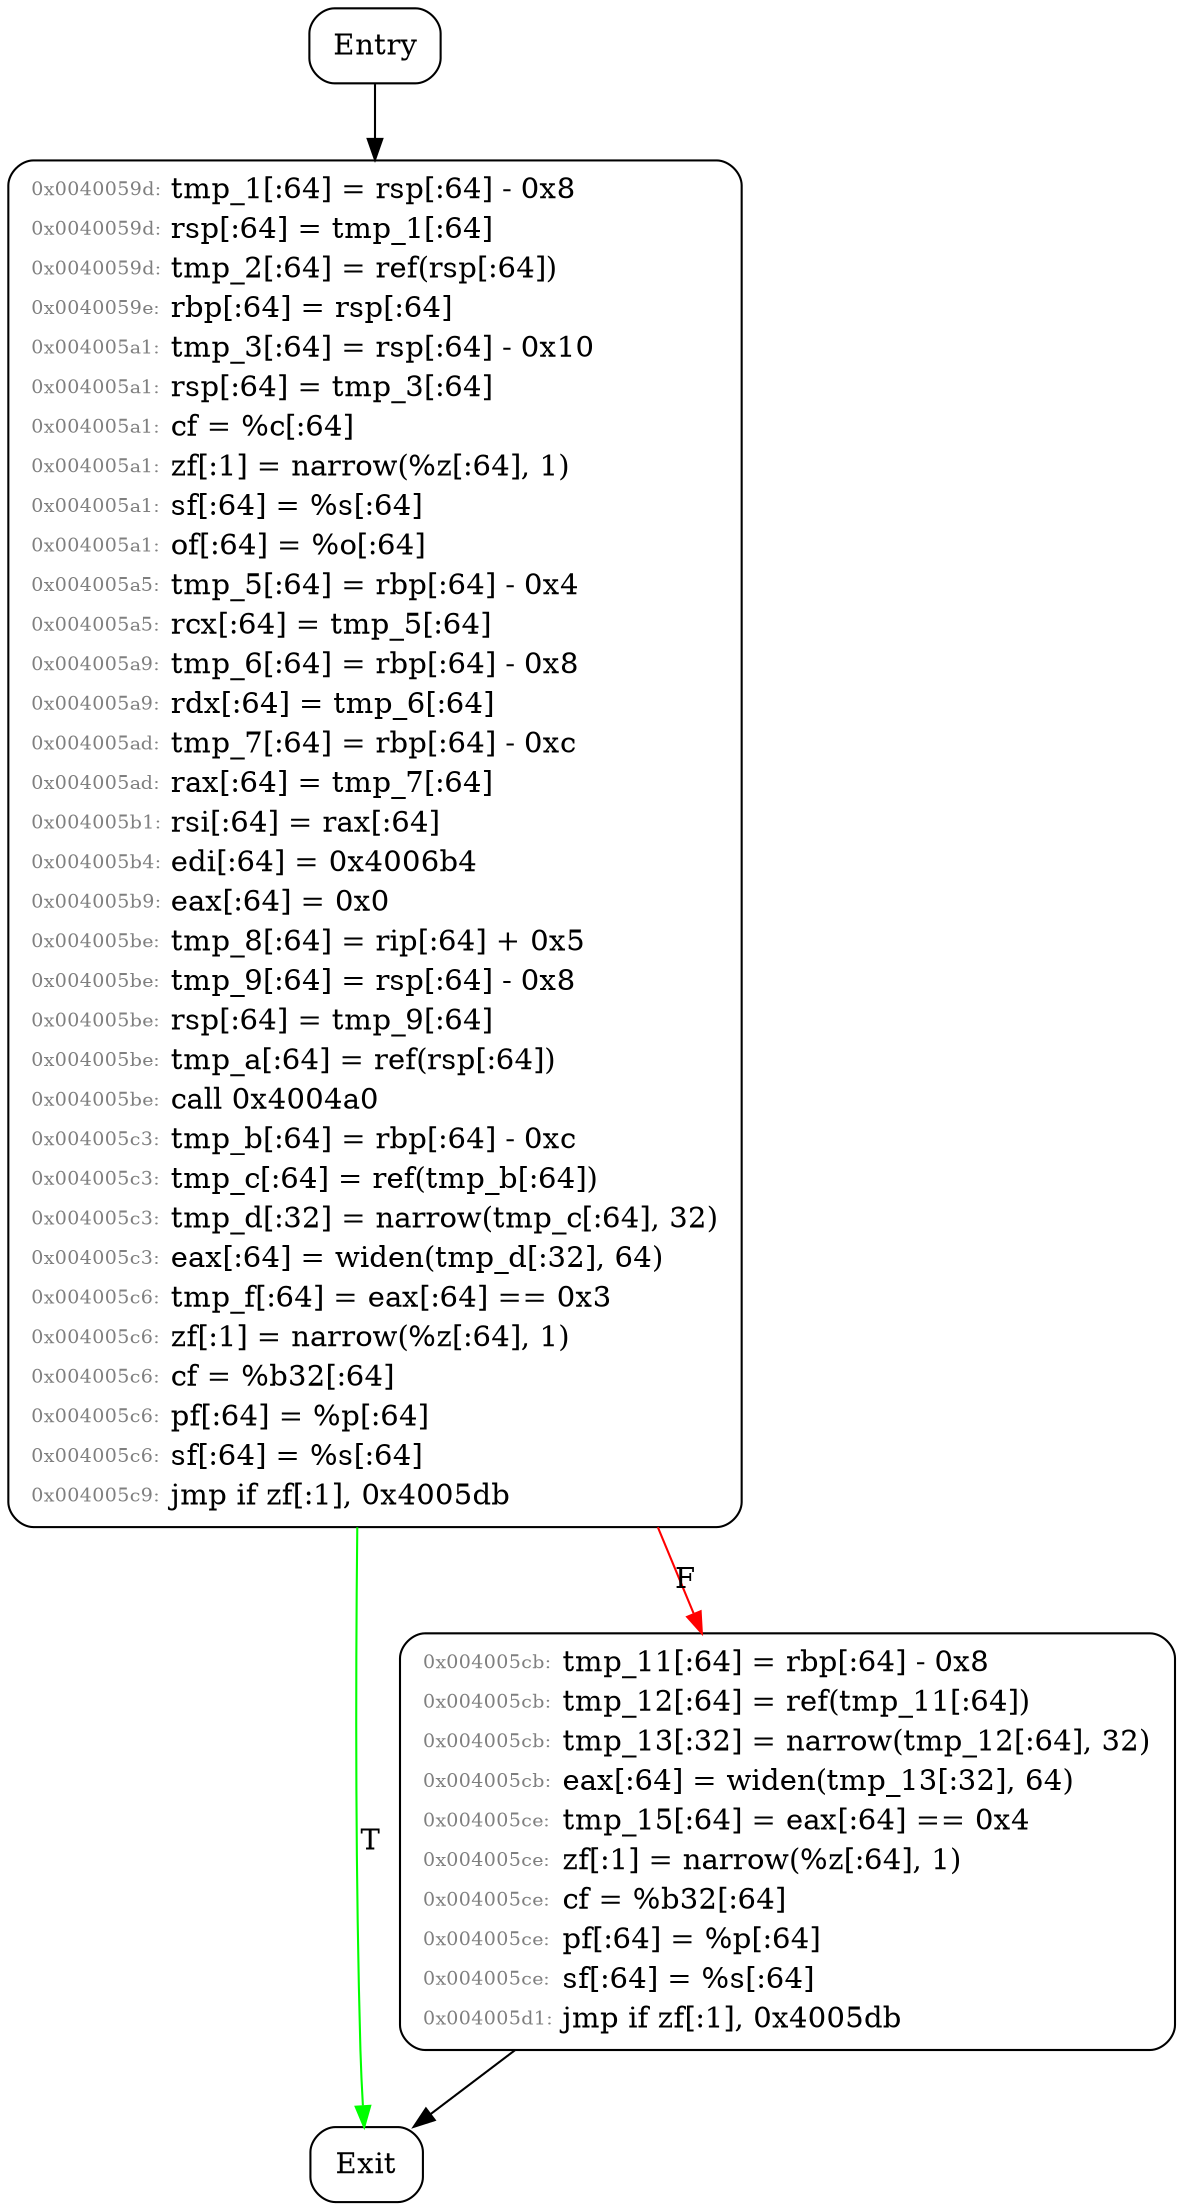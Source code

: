 digraph cfg {
splines="true";
n0[style=rounded label=<<table border="0" cellborder="0" cellpadding="1"><tr><td>Entry</td></tr></table>> shape=box color=black];
n1[style=rounded label=<<table border="0" cellborder="0" cellpadding="1"><tr><td>Exit</td></tr></table>> shape=box color=black];
n2[style=rounded label=<<table border="0" cellborder="0" cellpadding="1"><tr><td align="left" cellspacing="1"><font color="grey50"
            point-size="9">0x0040059d:</font></td><td align="left">tmp_1[:64] = rsp[:64] - 0x8</td></tr><tr><td align="left" cellspacing="1"><font color="grey50"
            point-size="9">0x0040059d:</font></td><td align="left">rsp[:64] = tmp_1[:64]</td></tr><tr><td align="left" cellspacing="1"><font color="grey50"
            point-size="9">0x0040059d:</font></td><td align="left">tmp_2[:64] = ref(rsp[:64])</td></tr><tr><td align="left" cellspacing="1"><font color="grey50"
            point-size="9">0x0040059e:</font></td><td align="left">rbp[:64] = rsp[:64]</td></tr><tr><td align="left" cellspacing="1"><font color="grey50"
            point-size="9">0x004005a1:</font></td><td align="left">tmp_3[:64] = rsp[:64] - 0x10</td></tr><tr><td align="left" cellspacing="1"><font color="grey50"
            point-size="9">0x004005a1:</font></td><td align="left">rsp[:64] = tmp_3[:64]</td></tr><tr><td align="left" cellspacing="1"><font color="grey50"
            point-size="9">0x004005a1:</font></td><td align="left">cf = %c[:64]</td></tr><tr><td align="left" cellspacing="1"><font color="grey50"
            point-size="9">0x004005a1:</font></td><td align="left">zf[:1] = narrow(%z[:64], 1)</td></tr><tr><td align="left" cellspacing="1"><font color="grey50"
            point-size="9">0x004005a1:</font></td><td align="left">sf[:64] = %s[:64]</td></tr><tr><td align="left" cellspacing="1"><font color="grey50"
            point-size="9">0x004005a1:</font></td><td align="left">of[:64] = %o[:64]</td></tr><tr><td align="left" cellspacing="1"><font color="grey50"
            point-size="9">0x004005a5:</font></td><td align="left">tmp_5[:64] = rbp[:64] - 0x4</td></tr><tr><td align="left" cellspacing="1"><font color="grey50"
            point-size="9">0x004005a5:</font></td><td align="left">rcx[:64] = tmp_5[:64]</td></tr><tr><td align="left" cellspacing="1"><font color="grey50"
            point-size="9">0x004005a9:</font></td><td align="left">tmp_6[:64] = rbp[:64] - 0x8</td></tr><tr><td align="left" cellspacing="1"><font color="grey50"
            point-size="9">0x004005a9:</font></td><td align="left">rdx[:64] = tmp_6[:64]</td></tr><tr><td align="left" cellspacing="1"><font color="grey50"
            point-size="9">0x004005ad:</font></td><td align="left">tmp_7[:64] = rbp[:64] - 0xc</td></tr><tr><td align="left" cellspacing="1"><font color="grey50"
            point-size="9">0x004005ad:</font></td><td align="left">rax[:64] = tmp_7[:64]</td></tr><tr><td align="left" cellspacing="1"><font color="grey50"
            point-size="9">0x004005b1:</font></td><td align="left">rsi[:64] = rax[:64]</td></tr><tr><td align="left" cellspacing="1"><font color="grey50"
            point-size="9">0x004005b4:</font></td><td align="left">edi[:64] = 0x4006b4</td></tr><tr><td align="left" cellspacing="1"><font color="grey50"
            point-size="9">0x004005b9:</font></td><td align="left">eax[:64] = 0x0</td></tr><tr><td align="left" cellspacing="1"><font color="grey50"
            point-size="9">0x004005be:</font></td><td align="left">tmp_8[:64] = rip[:64] + 0x5</td></tr><tr><td align="left" cellspacing="1"><font color="grey50"
            point-size="9">0x004005be:</font></td><td align="left">tmp_9[:64] = rsp[:64] - 0x8</td></tr><tr><td align="left" cellspacing="1"><font color="grey50"
            point-size="9">0x004005be:</font></td><td align="left">rsp[:64] = tmp_9[:64]</td></tr><tr><td align="left" cellspacing="1"><font color="grey50"
            point-size="9">0x004005be:</font></td><td align="left">tmp_a[:64] = ref(rsp[:64])</td></tr><tr><td align="left" cellspacing="1"><font color="grey50"
            point-size="9">0x004005be:</font></td><td align="left">call 0x4004a0</td></tr><tr><td align="left" cellspacing="1"><font color="grey50"
            point-size="9">0x004005c3:</font></td><td align="left">tmp_b[:64] = rbp[:64] - 0xc</td></tr><tr><td align="left" cellspacing="1"><font color="grey50"
            point-size="9">0x004005c3:</font></td><td align="left">tmp_c[:64] = ref(tmp_b[:64])</td></tr><tr><td align="left" cellspacing="1"><font color="grey50"
            point-size="9">0x004005c3:</font></td><td align="left">tmp_d[:32] = narrow(tmp_c[:64], 32)</td></tr><tr><td align="left" cellspacing="1"><font color="grey50"
            point-size="9">0x004005c3:</font></td><td align="left">eax[:64] = widen(tmp_d[:32], 64)</td></tr><tr><td align="left" cellspacing="1"><font color="grey50"
            point-size="9">0x004005c6:</font></td><td align="left">tmp_f[:64] = eax[:64] == 0x3</td></tr><tr><td align="left" cellspacing="1"><font color="grey50"
            point-size="9">0x004005c6:</font></td><td align="left">zf[:1] = narrow(%z[:64], 1)</td></tr><tr><td align="left" cellspacing="1"><font color="grey50"
            point-size="9">0x004005c6:</font></td><td align="left">cf = %b32[:64]</td></tr><tr><td align="left" cellspacing="1"><font color="grey50"
            point-size="9">0x004005c6:</font></td><td align="left">pf[:64] = %p[:64]</td></tr><tr><td align="left" cellspacing="1"><font color="grey50"
            point-size="9">0x004005c6:</font></td><td align="left">sf[:64] = %s[:64]</td></tr><tr><td align="left" cellspacing="1"><font color="grey50"
            point-size="9">0x004005c9:</font></td><td align="left">jmp if zf[:1], 0x4005db</td></tr></table>> shape=box color=black];
n3[style=rounded label=<<table border="0" cellborder="0" cellpadding="1"><tr><td align="left" cellspacing="1"><font color="grey50"
            point-size="9">0x004005cb:</font></td><td align="left">tmp_11[:64] = rbp[:64] - 0x8</td></tr><tr><td align="left" cellspacing="1"><font color="grey50"
            point-size="9">0x004005cb:</font></td><td align="left">tmp_12[:64] = ref(tmp_11[:64])</td></tr><tr><td align="left" cellspacing="1"><font color="grey50"
            point-size="9">0x004005cb:</font></td><td align="left">tmp_13[:32] = narrow(tmp_12[:64], 32)</td></tr><tr><td align="left" cellspacing="1"><font color="grey50"
            point-size="9">0x004005cb:</font></td><td align="left">eax[:64] = widen(tmp_13[:32], 64)</td></tr><tr><td align="left" cellspacing="1"><font color="grey50"
            point-size="9">0x004005ce:</font></td><td align="left">tmp_15[:64] = eax[:64] == 0x4</td></tr><tr><td align="left" cellspacing="1"><font color="grey50"
            point-size="9">0x004005ce:</font></td><td align="left">zf[:1] = narrow(%z[:64], 1)</td></tr><tr><td align="left" cellspacing="1"><font color="grey50"
            point-size="9">0x004005ce:</font></td><td align="left">cf = %b32[:64]</td></tr><tr><td align="left" cellspacing="1"><font color="grey50"
            point-size="9">0x004005ce:</font></td><td align="left">pf[:64] = %p[:64]</td></tr><tr><td align="left" cellspacing="1"><font color="grey50"
            point-size="9">0x004005ce:</font></td><td align="left">sf[:64] = %s[:64]</td></tr><tr><td align="left" cellspacing="1"><font color="grey50"
            point-size="9">0x004005d1:</font></td><td align="left">jmp if zf[:1], 0x4005db</td></tr></table>> shape=box color=black];
n0 -> n2[ color=black dir=forward];
n2 -> n1[label=T color=green dir=forward];
n2 -> n3[label=F color=red dir=forward];
n3 -> n1[ color=black dir=forward];
}